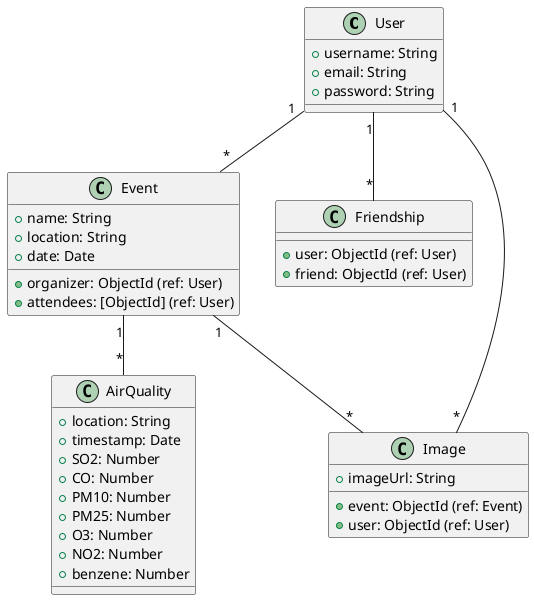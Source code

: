 @startuml

class User {
    + username: String
    + email: String
    + password: String
}

class Event {
    + name: String
    + location: String
    + date: Date
    + organizer: ObjectId (ref: User)
    + attendees: [ObjectId] (ref: User)
}

class Friendship {
    + user: ObjectId (ref: User)
    + friend: ObjectId (ref: User)
}

class Image {
    + event: ObjectId (ref: Event)
    + user: ObjectId (ref: User)
    + imageUrl: String
}

class AirQuality {
    + location: String
    + timestamp: Date
    + SO2: Number
    + CO: Number
    + PM10: Number
    + PM25: Number
    + O3: Number
    + NO2: Number
    + benzene: Number
}

User "1" -- "*" Friendship
User "1" -- "*" Event
User "1" -- "*" Image
Event "1" -- "*" Image
Event "1" -- "*" AirQuality

@enduml